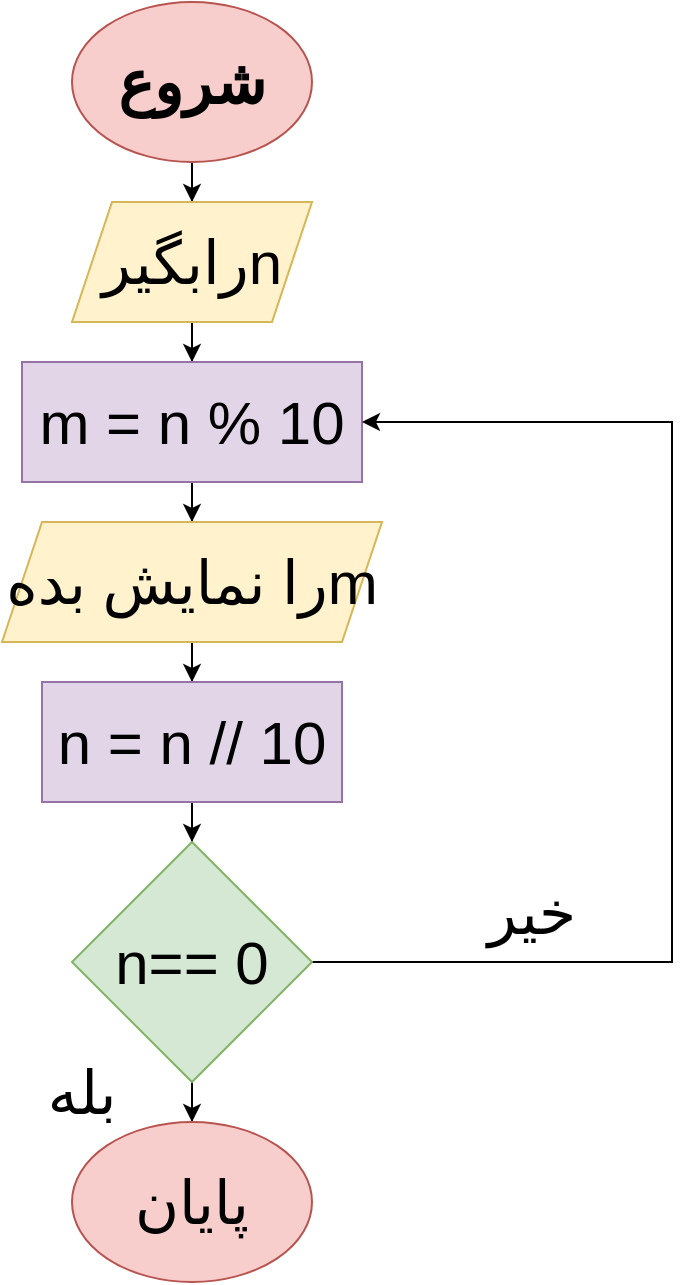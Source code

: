 <mxfile version="20.8.20" type="device"><diagram name="Page-1" id="q7kajxNP_SI8dcTIw-bF"><mxGraphModel dx="1050" dy="527" grid="1" gridSize="10" guides="1" tooltips="1" connect="1" arrows="1" fold="1" page="1" pageScale="1" pageWidth="850" pageHeight="1100" math="0" shadow="0"><root><mxCell id="0"/><mxCell id="1" parent="0"/><mxCell id="Zxj97w-vxzAOPC6n5DhI-3" value="" style="edgeStyle=orthogonalEdgeStyle;rounded=0;orthogonalLoop=1;jettySize=auto;html=1;fontSize=30;" edge="1" parent="1" source="Zxj97w-vxzAOPC6n5DhI-1" target="Zxj97w-vxzAOPC6n5DhI-2"><mxGeometry relative="1" as="geometry"/></mxCell><mxCell id="Zxj97w-vxzAOPC6n5DhI-1" value="&lt;b&gt;&lt;font style=&quot;font-size: 30px;&quot;&gt;شروع&lt;/font&gt;&lt;/b&gt;" style="ellipse;whiteSpace=wrap;html=1;fillColor=#f8cecc;strokeColor=#b85450;" vertex="1" parent="1"><mxGeometry x="360" width="120" height="80" as="geometry"/></mxCell><mxCell id="Zxj97w-vxzAOPC6n5DhI-5" value="" style="edgeStyle=orthogonalEdgeStyle;rounded=0;orthogonalLoop=1;jettySize=auto;html=1;fontSize=30;" edge="1" parent="1" source="Zxj97w-vxzAOPC6n5DhI-2" target="Zxj97w-vxzAOPC6n5DhI-4"><mxGeometry relative="1" as="geometry"/></mxCell><mxCell id="Zxj97w-vxzAOPC6n5DhI-2" value="&lt;div style=&quot;direction: rtl;&quot;&gt;&lt;span style=&quot;background-color: initial;&quot;&gt;nرابگیر&lt;/span&gt;&lt;/div&gt;" style="shape=parallelogram;perimeter=parallelogramPerimeter;whiteSpace=wrap;html=1;fixedSize=1;fontSize=30;fillColor=#fff2cc;strokeColor=#d6b656;" vertex="1" parent="1"><mxGeometry x="360" y="100" width="120" height="60" as="geometry"/></mxCell><mxCell id="Zxj97w-vxzAOPC6n5DhI-7" value="" style="edgeStyle=orthogonalEdgeStyle;rounded=0;orthogonalLoop=1;jettySize=auto;html=1;fontSize=30;" edge="1" parent="1" source="Zxj97w-vxzAOPC6n5DhI-4" target="Zxj97w-vxzAOPC6n5DhI-6"><mxGeometry relative="1" as="geometry"/></mxCell><mxCell id="Zxj97w-vxzAOPC6n5DhI-4" value="m = n % 10" style="rounded=0;whiteSpace=wrap;html=1;fontSize=30;fillColor=#e1d5e7;strokeColor=#9673a6;" vertex="1" parent="1"><mxGeometry x="335" y="180" width="170" height="60" as="geometry"/></mxCell><mxCell id="Zxj97w-vxzAOPC6n5DhI-9" value="" style="edgeStyle=orthogonalEdgeStyle;rounded=0;orthogonalLoop=1;jettySize=auto;html=1;fontSize=30;" edge="1" parent="1" source="Zxj97w-vxzAOPC6n5DhI-6" target="Zxj97w-vxzAOPC6n5DhI-8"><mxGeometry relative="1" as="geometry"/></mxCell><mxCell id="Zxj97w-vxzAOPC6n5DhI-6" value="&lt;div style=&quot;direction: rtl;&quot;&gt;&lt;span style=&quot;background-color: initial;&quot;&gt;mرا نمایش بده&lt;/span&gt;&lt;/div&gt;" style="shape=parallelogram;perimeter=parallelogramPerimeter;whiteSpace=wrap;html=1;fixedSize=1;fontSize=30;fillColor=#fff2cc;strokeColor=#d6b656;" vertex="1" parent="1"><mxGeometry x="325" y="260" width="190" height="60" as="geometry"/></mxCell><mxCell id="Zxj97w-vxzAOPC6n5DhI-11" value="" style="edgeStyle=orthogonalEdgeStyle;rounded=0;orthogonalLoop=1;jettySize=auto;html=1;fontSize=30;" edge="1" parent="1" source="Zxj97w-vxzAOPC6n5DhI-8" target="Zxj97w-vxzAOPC6n5DhI-10"><mxGeometry relative="1" as="geometry"/></mxCell><mxCell id="Zxj97w-vxzAOPC6n5DhI-8" value="n = n // 10" style="rounded=0;whiteSpace=wrap;html=1;fontSize=30;fillColor=#e1d5e7;strokeColor=#9673a6;" vertex="1" parent="1"><mxGeometry x="345" y="340" width="150" height="60" as="geometry"/></mxCell><mxCell id="Zxj97w-vxzAOPC6n5DhI-13" value="" style="edgeStyle=orthogonalEdgeStyle;rounded=0;orthogonalLoop=1;jettySize=auto;html=1;fontSize=30;" edge="1" parent="1" source="Zxj97w-vxzAOPC6n5DhI-10" target="Zxj97w-vxzAOPC6n5DhI-12"><mxGeometry relative="1" as="geometry"/></mxCell><mxCell id="Zxj97w-vxzAOPC6n5DhI-16" style="edgeStyle=orthogonalEdgeStyle;rounded=0;orthogonalLoop=1;jettySize=auto;html=1;fontSize=30;entryX=1;entryY=0.5;entryDx=0;entryDy=0;" edge="1" parent="1" source="Zxj97w-vxzAOPC6n5DhI-10" target="Zxj97w-vxzAOPC6n5DhI-4"><mxGeometry relative="1" as="geometry"><mxPoint x="710" y="180" as="targetPoint"/><Array as="points"><mxPoint x="660" y="480"/><mxPoint x="660" y="210"/></Array></mxGeometry></mxCell><mxCell id="Zxj97w-vxzAOPC6n5DhI-10" value="n== 0" style="rhombus;whiteSpace=wrap;html=1;fontSize=30;fillColor=#d5e8d4;strokeColor=#82b366;" vertex="1" parent="1"><mxGeometry x="360" y="420" width="120" height="120" as="geometry"/></mxCell><mxCell id="Zxj97w-vxzAOPC6n5DhI-12" value="پایان" style="ellipse;whiteSpace=wrap;html=1;fontSize=30;fillColor=#f8cecc;strokeColor=#b85450;" vertex="1" parent="1"><mxGeometry x="360" y="560" width="120" height="80" as="geometry"/></mxCell><mxCell id="Zxj97w-vxzAOPC6n5DhI-14" value="بله" style="text;html=1;strokeColor=none;fillColor=none;align=center;verticalAlign=middle;whiteSpace=wrap;rounded=0;fontSize=30;" vertex="1" parent="1"><mxGeometry x="335" y="530" width="60" height="30" as="geometry"/></mxCell><mxCell id="Zxj97w-vxzAOPC6n5DhI-15" value="خیر" style="text;html=1;strokeColor=none;fillColor=none;align=center;verticalAlign=middle;whiteSpace=wrap;rounded=0;fontSize=30;" vertex="1" parent="1"><mxGeometry x="560" y="440" width="60" height="30" as="geometry"/></mxCell></root></mxGraphModel></diagram></mxfile>